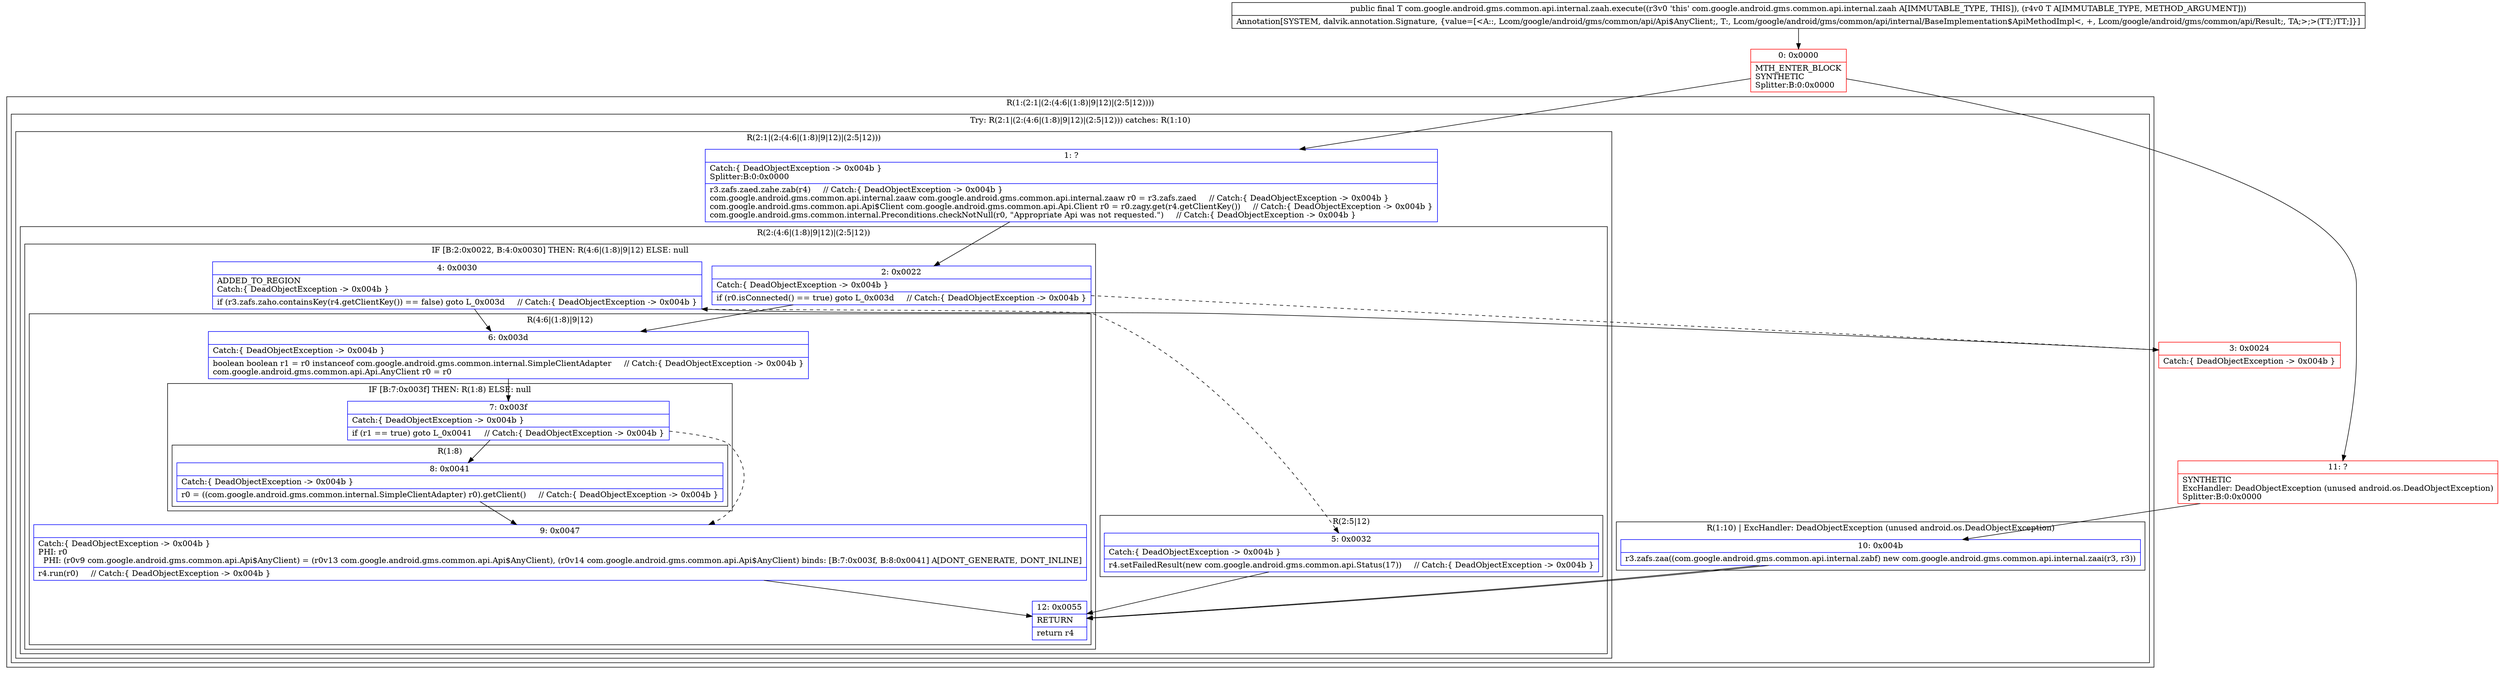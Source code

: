 digraph "CFG forcom.google.android.gms.common.api.internal.zaah.execute(Lcom\/google\/android\/gms\/common\/api\/internal\/BaseImplementation$ApiMethodImpl;)Lcom\/google\/android\/gms\/common\/api\/internal\/BaseImplementation$ApiMethodImpl;" {
subgraph cluster_Region_2092425715 {
label = "R(1:(2:1|(2:(4:6|(1:8)|9|12)|(2:5|12))))";
node [shape=record,color=blue];
subgraph cluster_TryCatchRegion_645333146 {
label = "Try: R(2:1|(2:(4:6|(1:8)|9|12)|(2:5|12))) catches: R(1:10)";
node [shape=record,color=blue];
subgraph cluster_Region_2077345234 {
label = "R(2:1|(2:(4:6|(1:8)|9|12)|(2:5|12)))";
node [shape=record,color=blue];
Node_1 [shape=record,label="{1\:\ ?|Catch:\{ DeadObjectException \-\> 0x004b \}\lSplitter:B:0:0x0000\l|r3.zafs.zaed.zahe.zab(r4)     \/\/ Catch:\{ DeadObjectException \-\> 0x004b \}\lcom.google.android.gms.common.api.internal.zaaw com.google.android.gms.common.api.internal.zaaw r0 = r3.zafs.zaed     \/\/ Catch:\{ DeadObjectException \-\> 0x004b \}\lcom.google.android.gms.common.api.Api$Client com.google.android.gms.common.api.Api.Client r0 = r0.zagy.get(r4.getClientKey())     \/\/ Catch:\{ DeadObjectException \-\> 0x004b \}\lcom.google.android.gms.common.internal.Preconditions.checkNotNull(r0, \"Appropriate Api was not requested.\")     \/\/ Catch:\{ DeadObjectException \-\> 0x004b \}\l}"];
subgraph cluster_Region_131587102 {
label = "R(2:(4:6|(1:8)|9|12)|(2:5|12))";
node [shape=record,color=blue];
subgraph cluster_IfRegion_827810708 {
label = "IF [B:2:0x0022, B:4:0x0030] THEN: R(4:6|(1:8)|9|12) ELSE: null";
node [shape=record,color=blue];
Node_2 [shape=record,label="{2\:\ 0x0022|Catch:\{ DeadObjectException \-\> 0x004b \}\l|if (r0.isConnected() == true) goto L_0x003d     \/\/ Catch:\{ DeadObjectException \-\> 0x004b \}\l}"];
Node_4 [shape=record,label="{4\:\ 0x0030|ADDED_TO_REGION\lCatch:\{ DeadObjectException \-\> 0x004b \}\l|if (r3.zafs.zaho.containsKey(r4.getClientKey()) == false) goto L_0x003d     \/\/ Catch:\{ DeadObjectException \-\> 0x004b \}\l}"];
subgraph cluster_Region_1524270846 {
label = "R(4:6|(1:8)|9|12)";
node [shape=record,color=blue];
Node_6 [shape=record,label="{6\:\ 0x003d|Catch:\{ DeadObjectException \-\> 0x004b \}\l|boolean boolean r1 = r0 instanceof com.google.android.gms.common.internal.SimpleClientAdapter     \/\/ Catch:\{ DeadObjectException \-\> 0x004b \}\lcom.google.android.gms.common.api.Api.AnyClient r0 = r0\l}"];
subgraph cluster_IfRegion_1194807255 {
label = "IF [B:7:0x003f] THEN: R(1:8) ELSE: null";
node [shape=record,color=blue];
Node_7 [shape=record,label="{7\:\ 0x003f|Catch:\{ DeadObjectException \-\> 0x004b \}\l|if (r1 == true) goto L_0x0041     \/\/ Catch:\{ DeadObjectException \-\> 0x004b \}\l}"];
subgraph cluster_Region_851305223 {
label = "R(1:8)";
node [shape=record,color=blue];
Node_8 [shape=record,label="{8\:\ 0x0041|Catch:\{ DeadObjectException \-\> 0x004b \}\l|r0 = ((com.google.android.gms.common.internal.SimpleClientAdapter) r0).getClient()     \/\/ Catch:\{ DeadObjectException \-\> 0x004b \}\l}"];
}
}
Node_9 [shape=record,label="{9\:\ 0x0047|Catch:\{ DeadObjectException \-\> 0x004b \}\lPHI: r0 \l  PHI: (r0v9 com.google.android.gms.common.api.Api$AnyClient) = (r0v13 com.google.android.gms.common.api.Api$AnyClient), (r0v14 com.google.android.gms.common.api.Api$AnyClient) binds: [B:7:0x003f, B:8:0x0041] A[DONT_GENERATE, DONT_INLINE]\l|r4.run(r0)     \/\/ Catch:\{ DeadObjectException \-\> 0x004b \}\l}"];
Node_12 [shape=record,label="{12\:\ 0x0055|RETURN\l|return r4\l}"];
}
}
subgraph cluster_Region_1182220729 {
label = "R(2:5|12)";
node [shape=record,color=blue];
Node_5 [shape=record,label="{5\:\ 0x0032|Catch:\{ DeadObjectException \-\> 0x004b \}\l|r4.setFailedResult(new com.google.android.gms.common.api.Status(17))     \/\/ Catch:\{ DeadObjectException \-\> 0x004b \}\l}"];
Node_12 [shape=record,label="{12\:\ 0x0055|RETURN\l|return r4\l}"];
}
}
}
subgraph cluster_Region_93096189 {
label = "R(1:10) | ExcHandler: DeadObjectException (unused android.os.DeadObjectException)\l";
node [shape=record,color=blue];
Node_10 [shape=record,label="{10\:\ 0x004b|r3.zafs.zaa((com.google.android.gms.common.api.internal.zabf) new com.google.android.gms.common.api.internal.zaai(r3, r3))\l}"];
}
}
}
subgraph cluster_Region_93096189 {
label = "R(1:10) | ExcHandler: DeadObjectException (unused android.os.DeadObjectException)\l";
node [shape=record,color=blue];
Node_10 [shape=record,label="{10\:\ 0x004b|r3.zafs.zaa((com.google.android.gms.common.api.internal.zabf) new com.google.android.gms.common.api.internal.zaai(r3, r3))\l}"];
}
Node_0 [shape=record,color=red,label="{0\:\ 0x0000|MTH_ENTER_BLOCK\lSYNTHETIC\lSplitter:B:0:0x0000\l}"];
Node_3 [shape=record,color=red,label="{3\:\ 0x0024|Catch:\{ DeadObjectException \-\> 0x004b \}\l}"];
Node_11 [shape=record,color=red,label="{11\:\ ?|SYNTHETIC\lExcHandler: DeadObjectException (unused android.os.DeadObjectException)\lSplitter:B:0:0x0000\l}"];
MethodNode[shape=record,label="{public final T com.google.android.gms.common.api.internal.zaah.execute((r3v0 'this' com.google.android.gms.common.api.internal.zaah A[IMMUTABLE_TYPE, THIS]), (r4v0 T A[IMMUTABLE_TYPE, METHOD_ARGUMENT]))  | Annotation[SYSTEM, dalvik.annotation.Signature, \{value=[\<A::, Lcom\/google\/android\/gms\/common\/api\/Api$AnyClient;, T:, Lcom\/google\/android\/gms\/common\/api\/internal\/BaseImplementation$ApiMethodImpl\<, +, Lcom\/google\/android\/gms\/common\/api\/Result;, TA;\>;\>(TT;)TT;]\}]\l}"];
MethodNode -> Node_0;
Node_1 -> Node_2;
Node_2 -> Node_3[style=dashed];
Node_2 -> Node_6;
Node_4 -> Node_5[style=dashed];
Node_4 -> Node_6;
Node_6 -> Node_7;
Node_7 -> Node_8;
Node_7 -> Node_9[style=dashed];
Node_8 -> Node_9;
Node_9 -> Node_12;
Node_5 -> Node_12;
Node_10 -> Node_12;
Node_10 -> Node_12;
Node_0 -> Node_1;
Node_0 -> Node_11;
Node_3 -> Node_4;
Node_11 -> Node_10;
}

